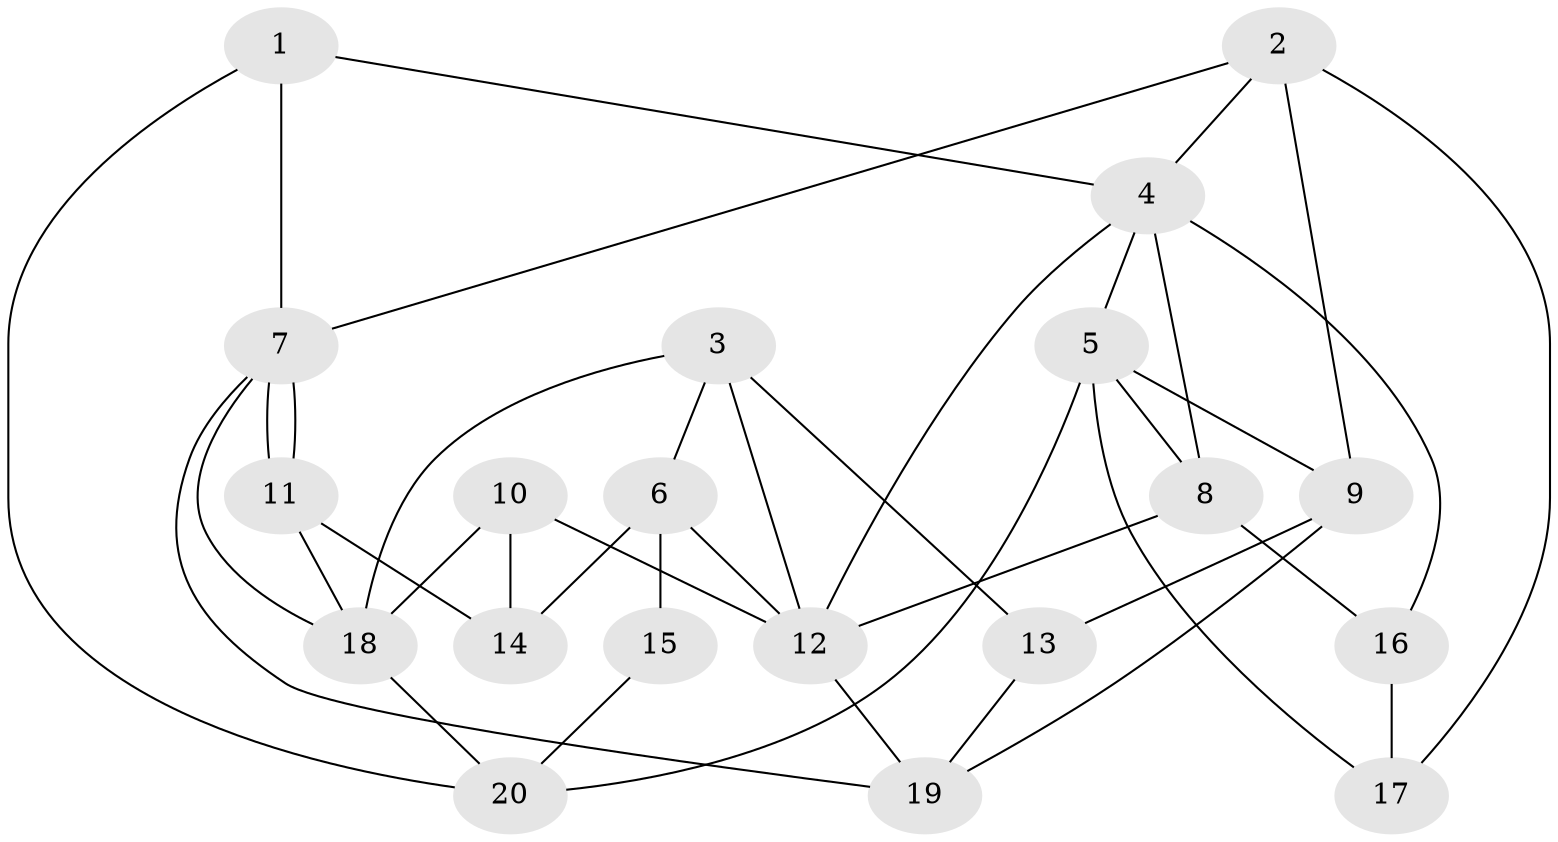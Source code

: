 // Generated by graph-tools (version 1.1) at 2025/46/02/15/25 05:46:28]
// undirected, 20 vertices, 40 edges
graph export_dot {
graph [start="1"]
  node [color=gray90,style=filled];
  1;
  2;
  3;
  4;
  5;
  6;
  7;
  8;
  9;
  10;
  11;
  12;
  13;
  14;
  15;
  16;
  17;
  18;
  19;
  20;
  1 -- 7;
  1 -- 20;
  1 -- 4;
  2 -- 9;
  2 -- 4;
  2 -- 7;
  2 -- 17;
  3 -- 13;
  3 -- 18;
  3 -- 6;
  3 -- 12;
  4 -- 12;
  4 -- 5;
  4 -- 8;
  4 -- 16;
  5 -- 17;
  5 -- 8;
  5 -- 9;
  5 -- 20;
  6 -- 12;
  6 -- 14;
  6 -- 15;
  7 -- 11;
  7 -- 11;
  7 -- 18;
  7 -- 19;
  8 -- 12;
  8 -- 16;
  9 -- 19;
  9 -- 13;
  10 -- 12;
  10 -- 18;
  10 -- 14;
  11 -- 14;
  11 -- 18;
  12 -- 19;
  13 -- 19;
  15 -- 20;
  16 -- 17;
  18 -- 20;
}
